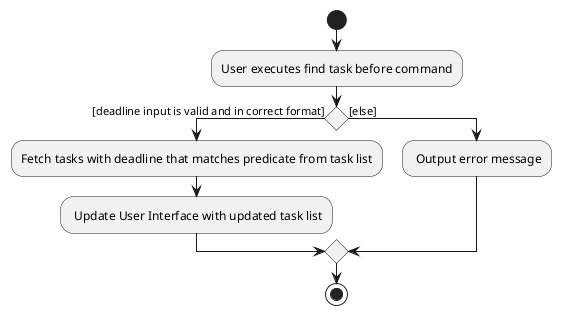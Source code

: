 @startuml
start
:User executes find task before command;

if () then ([deadline input is valid and in correct format])
    :Fetch tasks with deadline that matches predicate from task list;
    : Update User Interface with updated task list;
else ([else])
    : Output error message;
endif
stop
@enduml
